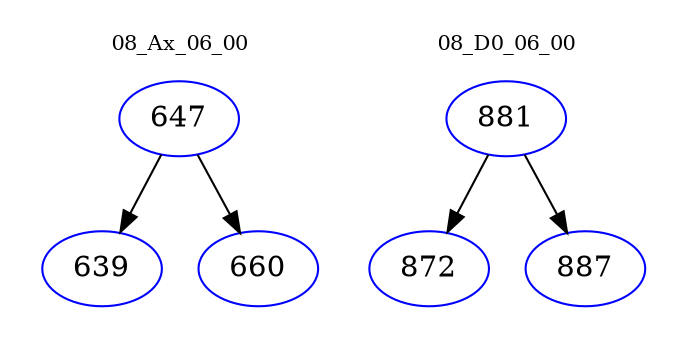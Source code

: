 digraph{
subgraph cluster_0 {
color = white
label = "08_Ax_06_00";
fontsize=10;
T0_647 [label="647", color="blue"]
T0_647 -> T0_639 [color="black"]
T0_639 [label="639", color="blue"]
T0_647 -> T0_660 [color="black"]
T0_660 [label="660", color="blue"]
}
subgraph cluster_1 {
color = white
label = "08_D0_06_00";
fontsize=10;
T1_881 [label="881", color="blue"]
T1_881 -> T1_872 [color="black"]
T1_872 [label="872", color="blue"]
T1_881 -> T1_887 [color="black"]
T1_887 [label="887", color="blue"]
}
}
